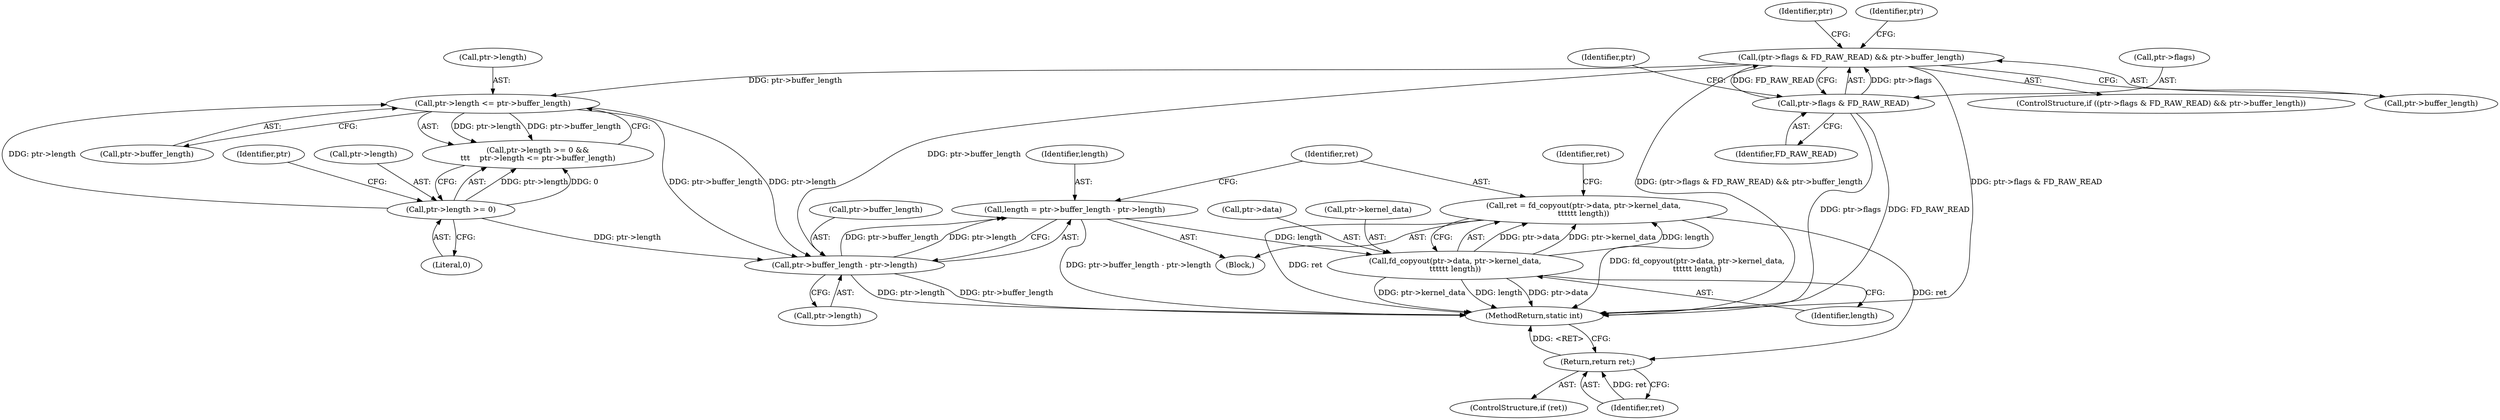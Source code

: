 digraph "0_linux_2145e15e0557a01b9195d1c7199a1b92cb9be81f@API" {
"1000177" [label="(Call,ret = fd_copyout(ptr->data, ptr->kernel_data,\n\t\t\t\t\t\t length))"];
"1000179" [label="(Call,fd_copyout(ptr->data, ptr->kernel_data,\n\t\t\t\t\t\t length))"];
"1000168" [label="(Call,length = ptr->buffer_length - ptr->length)"];
"1000170" [label="(Call,ptr->buffer_length - ptr->length)"];
"1000142" [label="(Call,(ptr->flags & FD_RAW_READ) && ptr->buffer_length)"];
"1000143" [label="(Call,ptr->flags & FD_RAW_READ)"];
"1000159" [label="(Call,ptr->length <= ptr->buffer_length)"];
"1000154" [label="(Call,ptr->length >= 0)"];
"1000189" [label="(Return,return ret;)"];
"1000178" [label="(Identifier,ret)"];
"1000161" [label="(Identifier,ptr)"];
"1000154" [label="(Call,ptr->length >= 0)"];
"1000177" [label="(Call,ret = fd_copyout(ptr->data, ptr->kernel_data,\n\t\t\t\t\t\t length))"];
"1000186" [label="(Identifier,length)"];
"1000171" [label="(Call,ptr->buffer_length)"];
"1000155" [label="(Call,ptr->length)"];
"1000156" [label="(Identifier,ptr)"];
"1000187" [label="(ControlStructure,if (ret))"];
"1000149" [label="(Identifier,ptr)"];
"1000198" [label="(MethodReturn,static int)"];
"1000141" [label="(ControlStructure,if ((ptr->flags & FD_RAW_READ) && ptr->buffer_length))"];
"1000163" [label="(Call,ptr->buffer_length)"];
"1000190" [label="(Identifier,ret)"];
"1000148" [label="(Call,ptr->buffer_length)"];
"1000166" [label="(Block,)"];
"1000160" [label="(Call,ptr->length)"];
"1000174" [label="(Call,ptr->length)"];
"1000153" [label="(Call,ptr->length >= 0 &&\n\t\t\t    ptr->length <= ptr->buffer_length)"];
"1000170" [label="(Call,ptr->buffer_length - ptr->length)"];
"1000147" [label="(Identifier,FD_RAW_READ)"];
"1000189" [label="(Return,return ret;)"];
"1000142" [label="(Call,(ptr->flags & FD_RAW_READ) && ptr->buffer_length)"];
"1000168" [label="(Call,length = ptr->buffer_length - ptr->length)"];
"1000143" [label="(Call,ptr->flags & FD_RAW_READ)"];
"1000158" [label="(Literal,0)"];
"1000188" [label="(Identifier,ret)"];
"1000180" [label="(Call,ptr->data)"];
"1000192" [label="(Identifier,ptr)"];
"1000179" [label="(Call,fd_copyout(ptr->data, ptr->kernel_data,\n\t\t\t\t\t\t length))"];
"1000159" [label="(Call,ptr->length <= ptr->buffer_length)"];
"1000183" [label="(Call,ptr->kernel_data)"];
"1000169" [label="(Identifier,length)"];
"1000144" [label="(Call,ptr->flags)"];
"1000177" -> "1000166"  [label="AST: "];
"1000177" -> "1000179"  [label="CFG: "];
"1000178" -> "1000177"  [label="AST: "];
"1000179" -> "1000177"  [label="AST: "];
"1000188" -> "1000177"  [label="CFG: "];
"1000177" -> "1000198"  [label="DDG: fd_copyout(ptr->data, ptr->kernel_data,\n\t\t\t\t\t\t length)"];
"1000177" -> "1000198"  [label="DDG: ret"];
"1000179" -> "1000177"  [label="DDG: ptr->data"];
"1000179" -> "1000177"  [label="DDG: ptr->kernel_data"];
"1000179" -> "1000177"  [label="DDG: length"];
"1000177" -> "1000189"  [label="DDG: ret"];
"1000179" -> "1000186"  [label="CFG: "];
"1000180" -> "1000179"  [label="AST: "];
"1000183" -> "1000179"  [label="AST: "];
"1000186" -> "1000179"  [label="AST: "];
"1000179" -> "1000198"  [label="DDG: length"];
"1000179" -> "1000198"  [label="DDG: ptr->data"];
"1000179" -> "1000198"  [label="DDG: ptr->kernel_data"];
"1000168" -> "1000179"  [label="DDG: length"];
"1000168" -> "1000166"  [label="AST: "];
"1000168" -> "1000170"  [label="CFG: "];
"1000169" -> "1000168"  [label="AST: "];
"1000170" -> "1000168"  [label="AST: "];
"1000178" -> "1000168"  [label="CFG: "];
"1000168" -> "1000198"  [label="DDG: ptr->buffer_length - ptr->length"];
"1000170" -> "1000168"  [label="DDG: ptr->buffer_length"];
"1000170" -> "1000168"  [label="DDG: ptr->length"];
"1000170" -> "1000174"  [label="CFG: "];
"1000171" -> "1000170"  [label="AST: "];
"1000174" -> "1000170"  [label="AST: "];
"1000170" -> "1000198"  [label="DDG: ptr->buffer_length"];
"1000170" -> "1000198"  [label="DDG: ptr->length"];
"1000142" -> "1000170"  [label="DDG: ptr->buffer_length"];
"1000159" -> "1000170"  [label="DDG: ptr->buffer_length"];
"1000159" -> "1000170"  [label="DDG: ptr->length"];
"1000154" -> "1000170"  [label="DDG: ptr->length"];
"1000142" -> "1000141"  [label="AST: "];
"1000142" -> "1000143"  [label="CFG: "];
"1000142" -> "1000148"  [label="CFG: "];
"1000143" -> "1000142"  [label="AST: "];
"1000148" -> "1000142"  [label="AST: "];
"1000156" -> "1000142"  [label="CFG: "];
"1000192" -> "1000142"  [label="CFG: "];
"1000142" -> "1000198"  [label="DDG: (ptr->flags & FD_RAW_READ) && ptr->buffer_length"];
"1000142" -> "1000198"  [label="DDG: ptr->flags & FD_RAW_READ"];
"1000143" -> "1000142"  [label="DDG: ptr->flags"];
"1000143" -> "1000142"  [label="DDG: FD_RAW_READ"];
"1000142" -> "1000159"  [label="DDG: ptr->buffer_length"];
"1000143" -> "1000147"  [label="CFG: "];
"1000144" -> "1000143"  [label="AST: "];
"1000147" -> "1000143"  [label="AST: "];
"1000149" -> "1000143"  [label="CFG: "];
"1000143" -> "1000198"  [label="DDG: ptr->flags"];
"1000143" -> "1000198"  [label="DDG: FD_RAW_READ"];
"1000159" -> "1000153"  [label="AST: "];
"1000159" -> "1000163"  [label="CFG: "];
"1000160" -> "1000159"  [label="AST: "];
"1000163" -> "1000159"  [label="AST: "];
"1000153" -> "1000159"  [label="CFG: "];
"1000159" -> "1000153"  [label="DDG: ptr->length"];
"1000159" -> "1000153"  [label="DDG: ptr->buffer_length"];
"1000154" -> "1000159"  [label="DDG: ptr->length"];
"1000154" -> "1000153"  [label="AST: "];
"1000154" -> "1000158"  [label="CFG: "];
"1000155" -> "1000154"  [label="AST: "];
"1000158" -> "1000154"  [label="AST: "];
"1000161" -> "1000154"  [label="CFG: "];
"1000153" -> "1000154"  [label="CFG: "];
"1000154" -> "1000153"  [label="DDG: ptr->length"];
"1000154" -> "1000153"  [label="DDG: 0"];
"1000189" -> "1000187"  [label="AST: "];
"1000189" -> "1000190"  [label="CFG: "];
"1000190" -> "1000189"  [label="AST: "];
"1000198" -> "1000189"  [label="CFG: "];
"1000189" -> "1000198"  [label="DDG: <RET>"];
"1000190" -> "1000189"  [label="DDG: ret"];
}
